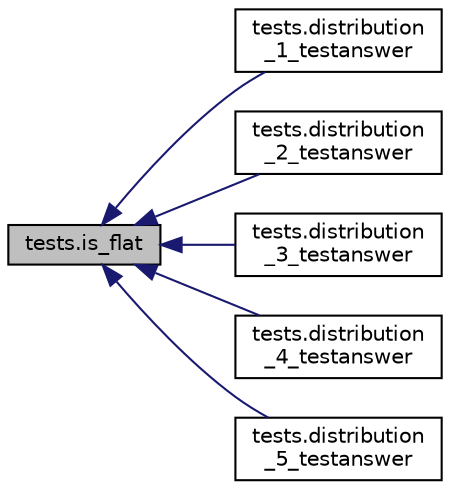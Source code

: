 digraph "tests.is_flat"
{
  edge [fontname="Helvetica",fontsize="10",labelfontname="Helvetica",labelfontsize="10"];
  node [fontname="Helvetica",fontsize="10",shape=record];
  rankdir="LR";
  Node1 [label="tests.is_flat",height=0.2,width=0.4,color="black", fillcolor="grey75", style="filled", fontcolor="black"];
  Node1 -> Node2 [dir="back",color="midnightblue",fontsize="10",style="solid",fontname="Helvetica"];
  Node2 [label="tests.distribution\l_1_testanswer",height=0.2,width=0.4,color="black", fillcolor="white", style="filled",URL="$namespacetests.html#a95018a446cf83f7c898b4922e7e93905"];
  Node1 -> Node3 [dir="back",color="midnightblue",fontsize="10",style="solid",fontname="Helvetica"];
  Node3 [label="tests.distribution\l_2_testanswer",height=0.2,width=0.4,color="black", fillcolor="white", style="filled",URL="$namespacetests.html#a9a519840ee91ab17682a487f3803a5b5"];
  Node1 -> Node4 [dir="back",color="midnightblue",fontsize="10",style="solid",fontname="Helvetica"];
  Node4 [label="tests.distribution\l_3_testanswer",height=0.2,width=0.4,color="black", fillcolor="white", style="filled",URL="$namespacetests.html#ae471bd440b20b495c7105a6d69b3110b"];
  Node1 -> Node5 [dir="back",color="midnightblue",fontsize="10",style="solid",fontname="Helvetica"];
  Node5 [label="tests.distribution\l_4_testanswer",height=0.2,width=0.4,color="black", fillcolor="white", style="filled",URL="$namespacetests.html#a6a2e04353d3db80eea441313226b7bfa"];
  Node1 -> Node6 [dir="back",color="midnightblue",fontsize="10",style="solid",fontname="Helvetica"];
  Node6 [label="tests.distribution\l_5_testanswer",height=0.2,width=0.4,color="black", fillcolor="white", style="filled",URL="$namespacetests.html#a76840f87f59b71aefba500b7e14533b6"];
}

